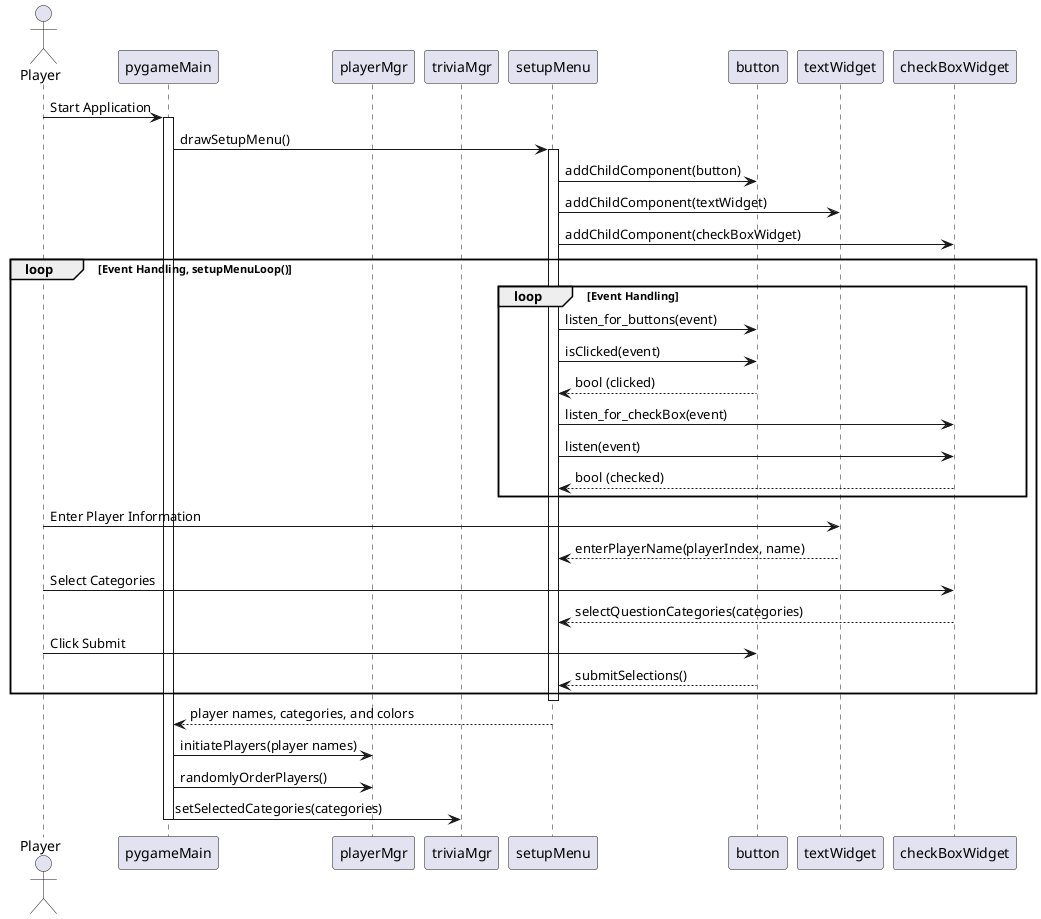 ' Use Case 1: Initialize Game Setup with Player Information and Category Selection
' Use Case 2: Determine Player Order

@startuml

actor Player
participant pygameMain
participant playerMgr
participant triviaMgr
participant setupMenu
participant button
participant textWidget
participant checkBoxWidget

Player -> pygameMain: Start Application
activate pygameMain

pygameMain -> setupMenu: drawSetupMenu()
activate setupMenu

setupMenu -> button: addChildComponent(button)
setupMenu -> textWidget: addChildComponent(textWidget)
setupMenu -> checkBoxWidget: addChildComponent(checkBoxWidget)

loop Event Handling, setupMenuLoop()
    loop Event Handling    
        setupMenu -> button: listen_for_buttons(event)
        setupMenu -> button: isClicked(event)
        button --> setupMenu: bool (clicked)
        setupMenu -> checkBoxWidget: listen_for_checkBox(event)
        setupMenu -> checkBoxWidget: listen(event)
        checkBoxWidget --> setupMenu: bool (checked)
    end

    Player -> textWidget: Enter Player Information
    textWidget --> setupMenu: enterPlayerName(playerIndex, name)

    Player -> checkBoxWidget: Select Categories
    checkBoxWidget --> setupMenu: selectQuestionCategories(categories)

    Player -> button: Click Submit
    button --> setupMenu: submitSelections()
end
deactivate setupMenu

setupMenu --> pygameMain: player names, categories, and colors
pygameMain -> playerMgr: initiatePlayers(player names)
pygameMain -> playerMgr: randomlyOrderPlayers()
pygameMain -> triviaMgr: setSelectedCategories(categories)


deactivate pygameMain

@enduml
